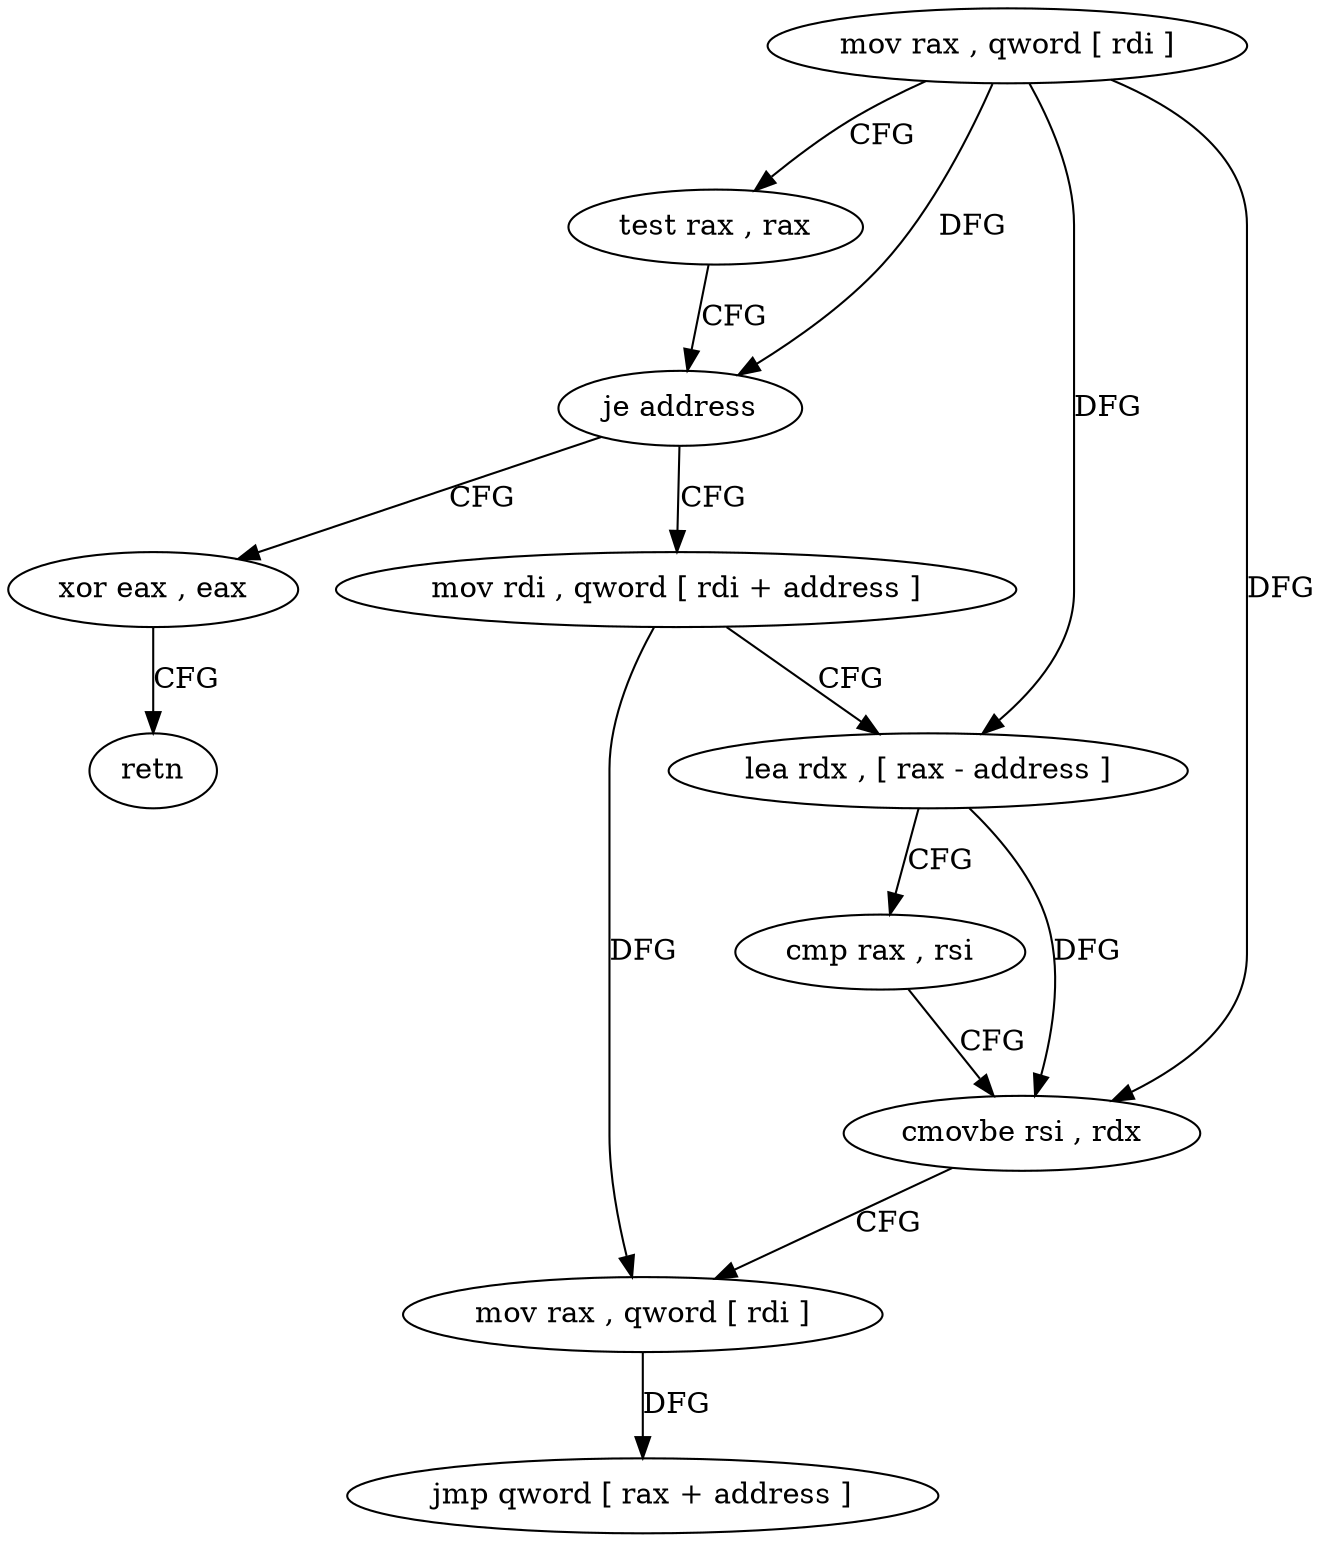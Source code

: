 digraph "func" {
"98880" [label = "mov rax , qword [ rdi ]" ]
"98883" [label = "test rax , rax" ]
"98886" [label = "je address" ]
"98912" [label = "xor eax , eax" ]
"98888" [label = "mov rdi , qword [ rdi + address ]" ]
"98914" [label = "retn" ]
"98892" [label = "lea rdx , [ rax - address ]" ]
"98896" [label = "cmp rax , rsi" ]
"98899" [label = "cmovbe rsi , rdx" ]
"98903" [label = "mov rax , qword [ rdi ]" ]
"98906" [label = "jmp qword [ rax + address ]" ]
"98880" -> "98883" [ label = "CFG" ]
"98880" -> "98886" [ label = "DFG" ]
"98880" -> "98892" [ label = "DFG" ]
"98880" -> "98899" [ label = "DFG" ]
"98883" -> "98886" [ label = "CFG" ]
"98886" -> "98912" [ label = "CFG" ]
"98886" -> "98888" [ label = "CFG" ]
"98912" -> "98914" [ label = "CFG" ]
"98888" -> "98892" [ label = "CFG" ]
"98888" -> "98903" [ label = "DFG" ]
"98892" -> "98896" [ label = "CFG" ]
"98892" -> "98899" [ label = "DFG" ]
"98896" -> "98899" [ label = "CFG" ]
"98899" -> "98903" [ label = "CFG" ]
"98903" -> "98906" [ label = "DFG" ]
}
